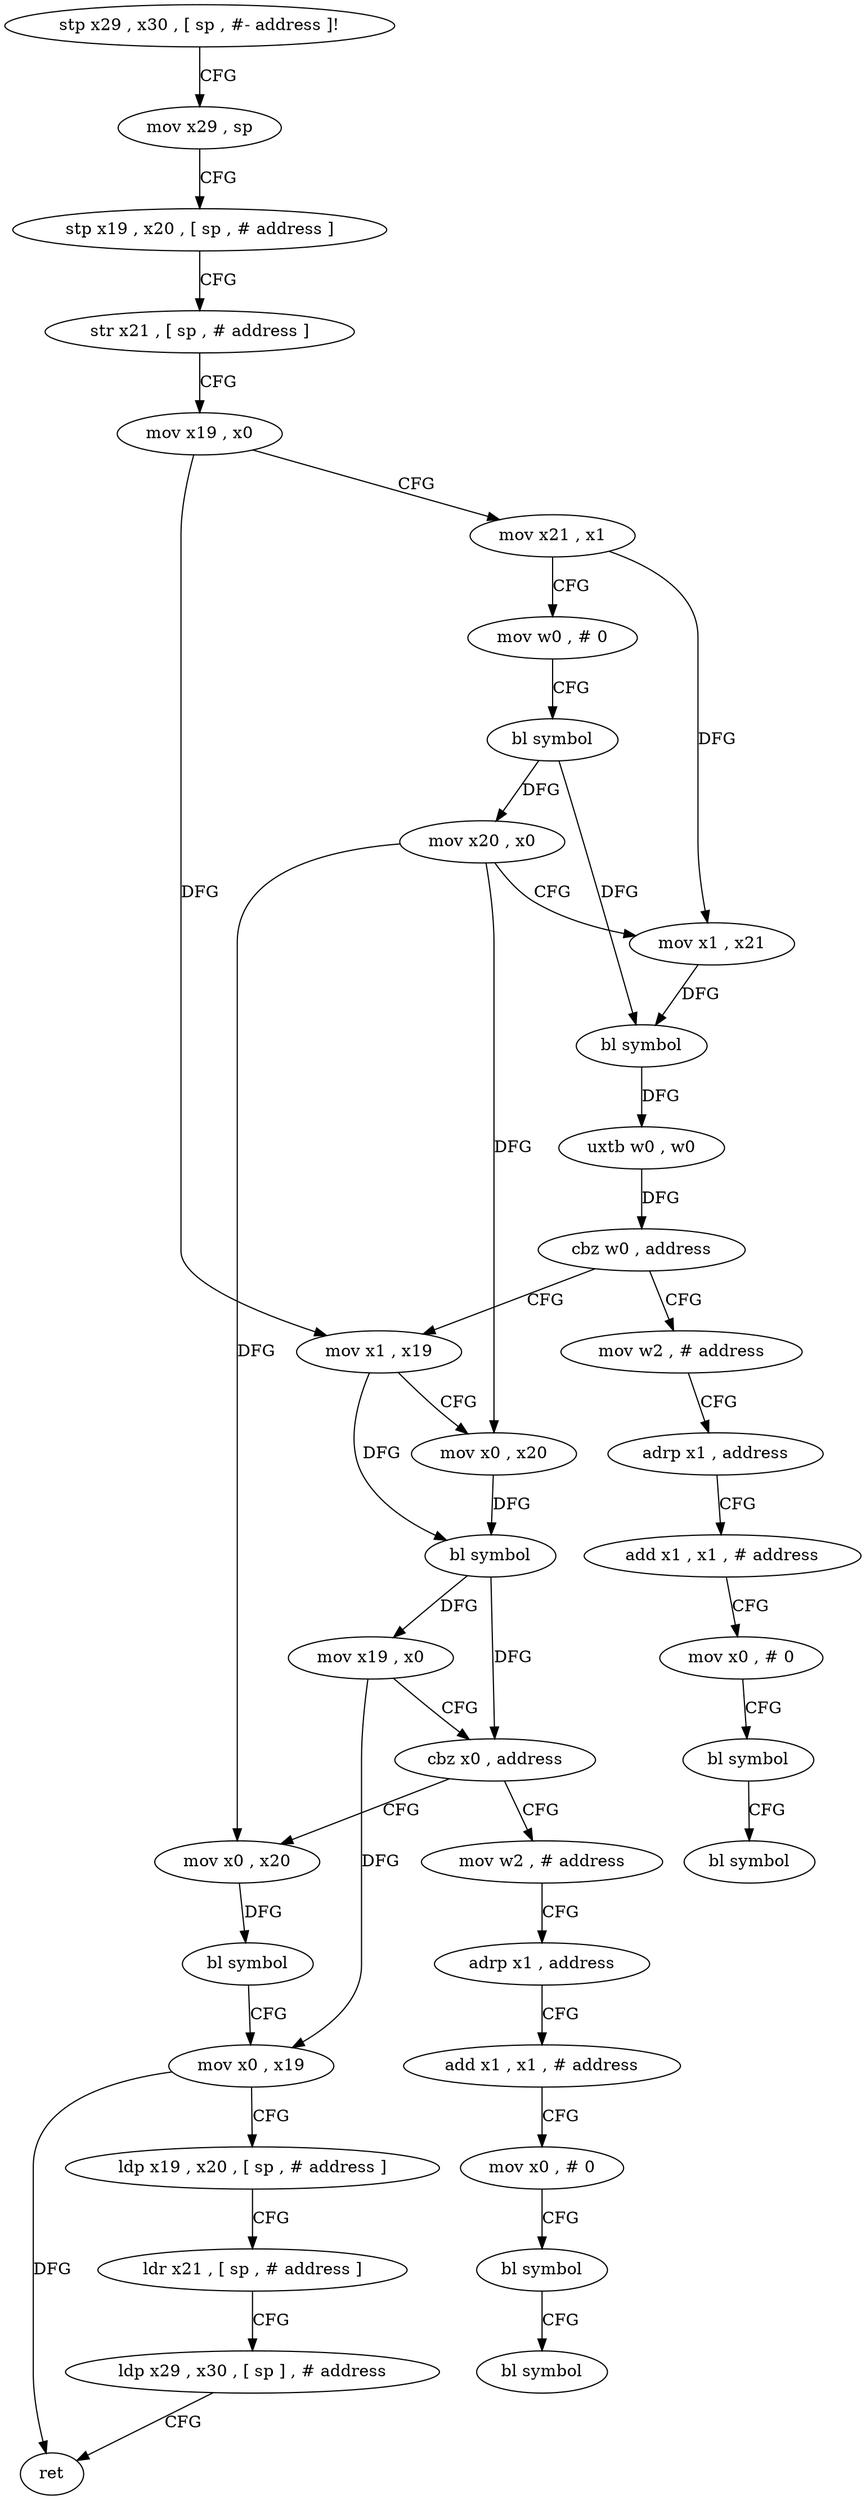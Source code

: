 digraph "func" {
"4216760" [label = "stp x29 , x30 , [ sp , #- address ]!" ]
"4216764" [label = "mov x29 , sp" ]
"4216768" [label = "stp x19 , x20 , [ sp , # address ]" ]
"4216772" [label = "str x21 , [ sp , # address ]" ]
"4216776" [label = "mov x19 , x0" ]
"4216780" [label = "mov x21 , x1" ]
"4216784" [label = "mov w0 , # 0" ]
"4216788" [label = "bl symbol" ]
"4216792" [label = "mov x20 , x0" ]
"4216796" [label = "mov x1 , x21" ]
"4216800" [label = "bl symbol" ]
"4216804" [label = "uxtb w0 , w0" ]
"4216808" [label = "cbz w0 , address" ]
"4216860" [label = "mov w2 , # address" ]
"4216812" [label = "mov x1 , x19" ]
"4216864" [label = "adrp x1 , address" ]
"4216868" [label = "add x1 , x1 , # address" ]
"4216872" [label = "mov x0 , # 0" ]
"4216876" [label = "bl symbol" ]
"4216880" [label = "bl symbol" ]
"4216816" [label = "mov x0 , x20" ]
"4216820" [label = "bl symbol" ]
"4216824" [label = "mov x19 , x0" ]
"4216828" [label = "cbz x0 , address" ]
"4216888" [label = "mov w2 , # address" ]
"4216832" [label = "mov x0 , x20" ]
"4216892" [label = "adrp x1 , address" ]
"4216896" [label = "add x1 , x1 , # address" ]
"4216900" [label = "mov x0 , # 0" ]
"4216904" [label = "bl symbol" ]
"4216908" [label = "bl symbol" ]
"4216836" [label = "bl symbol" ]
"4216840" [label = "mov x0 , x19" ]
"4216844" [label = "ldp x19 , x20 , [ sp , # address ]" ]
"4216848" [label = "ldr x21 , [ sp , # address ]" ]
"4216852" [label = "ldp x29 , x30 , [ sp ] , # address" ]
"4216856" [label = "ret" ]
"4216760" -> "4216764" [ label = "CFG" ]
"4216764" -> "4216768" [ label = "CFG" ]
"4216768" -> "4216772" [ label = "CFG" ]
"4216772" -> "4216776" [ label = "CFG" ]
"4216776" -> "4216780" [ label = "CFG" ]
"4216776" -> "4216812" [ label = "DFG" ]
"4216780" -> "4216784" [ label = "CFG" ]
"4216780" -> "4216796" [ label = "DFG" ]
"4216784" -> "4216788" [ label = "CFG" ]
"4216788" -> "4216792" [ label = "DFG" ]
"4216788" -> "4216800" [ label = "DFG" ]
"4216792" -> "4216796" [ label = "CFG" ]
"4216792" -> "4216816" [ label = "DFG" ]
"4216792" -> "4216832" [ label = "DFG" ]
"4216796" -> "4216800" [ label = "DFG" ]
"4216800" -> "4216804" [ label = "DFG" ]
"4216804" -> "4216808" [ label = "DFG" ]
"4216808" -> "4216860" [ label = "CFG" ]
"4216808" -> "4216812" [ label = "CFG" ]
"4216860" -> "4216864" [ label = "CFG" ]
"4216812" -> "4216816" [ label = "CFG" ]
"4216812" -> "4216820" [ label = "DFG" ]
"4216864" -> "4216868" [ label = "CFG" ]
"4216868" -> "4216872" [ label = "CFG" ]
"4216872" -> "4216876" [ label = "CFG" ]
"4216876" -> "4216880" [ label = "CFG" ]
"4216816" -> "4216820" [ label = "DFG" ]
"4216820" -> "4216824" [ label = "DFG" ]
"4216820" -> "4216828" [ label = "DFG" ]
"4216824" -> "4216828" [ label = "CFG" ]
"4216824" -> "4216840" [ label = "DFG" ]
"4216828" -> "4216888" [ label = "CFG" ]
"4216828" -> "4216832" [ label = "CFG" ]
"4216888" -> "4216892" [ label = "CFG" ]
"4216832" -> "4216836" [ label = "DFG" ]
"4216892" -> "4216896" [ label = "CFG" ]
"4216896" -> "4216900" [ label = "CFG" ]
"4216900" -> "4216904" [ label = "CFG" ]
"4216904" -> "4216908" [ label = "CFG" ]
"4216836" -> "4216840" [ label = "CFG" ]
"4216840" -> "4216844" [ label = "CFG" ]
"4216840" -> "4216856" [ label = "DFG" ]
"4216844" -> "4216848" [ label = "CFG" ]
"4216848" -> "4216852" [ label = "CFG" ]
"4216852" -> "4216856" [ label = "CFG" ]
}
